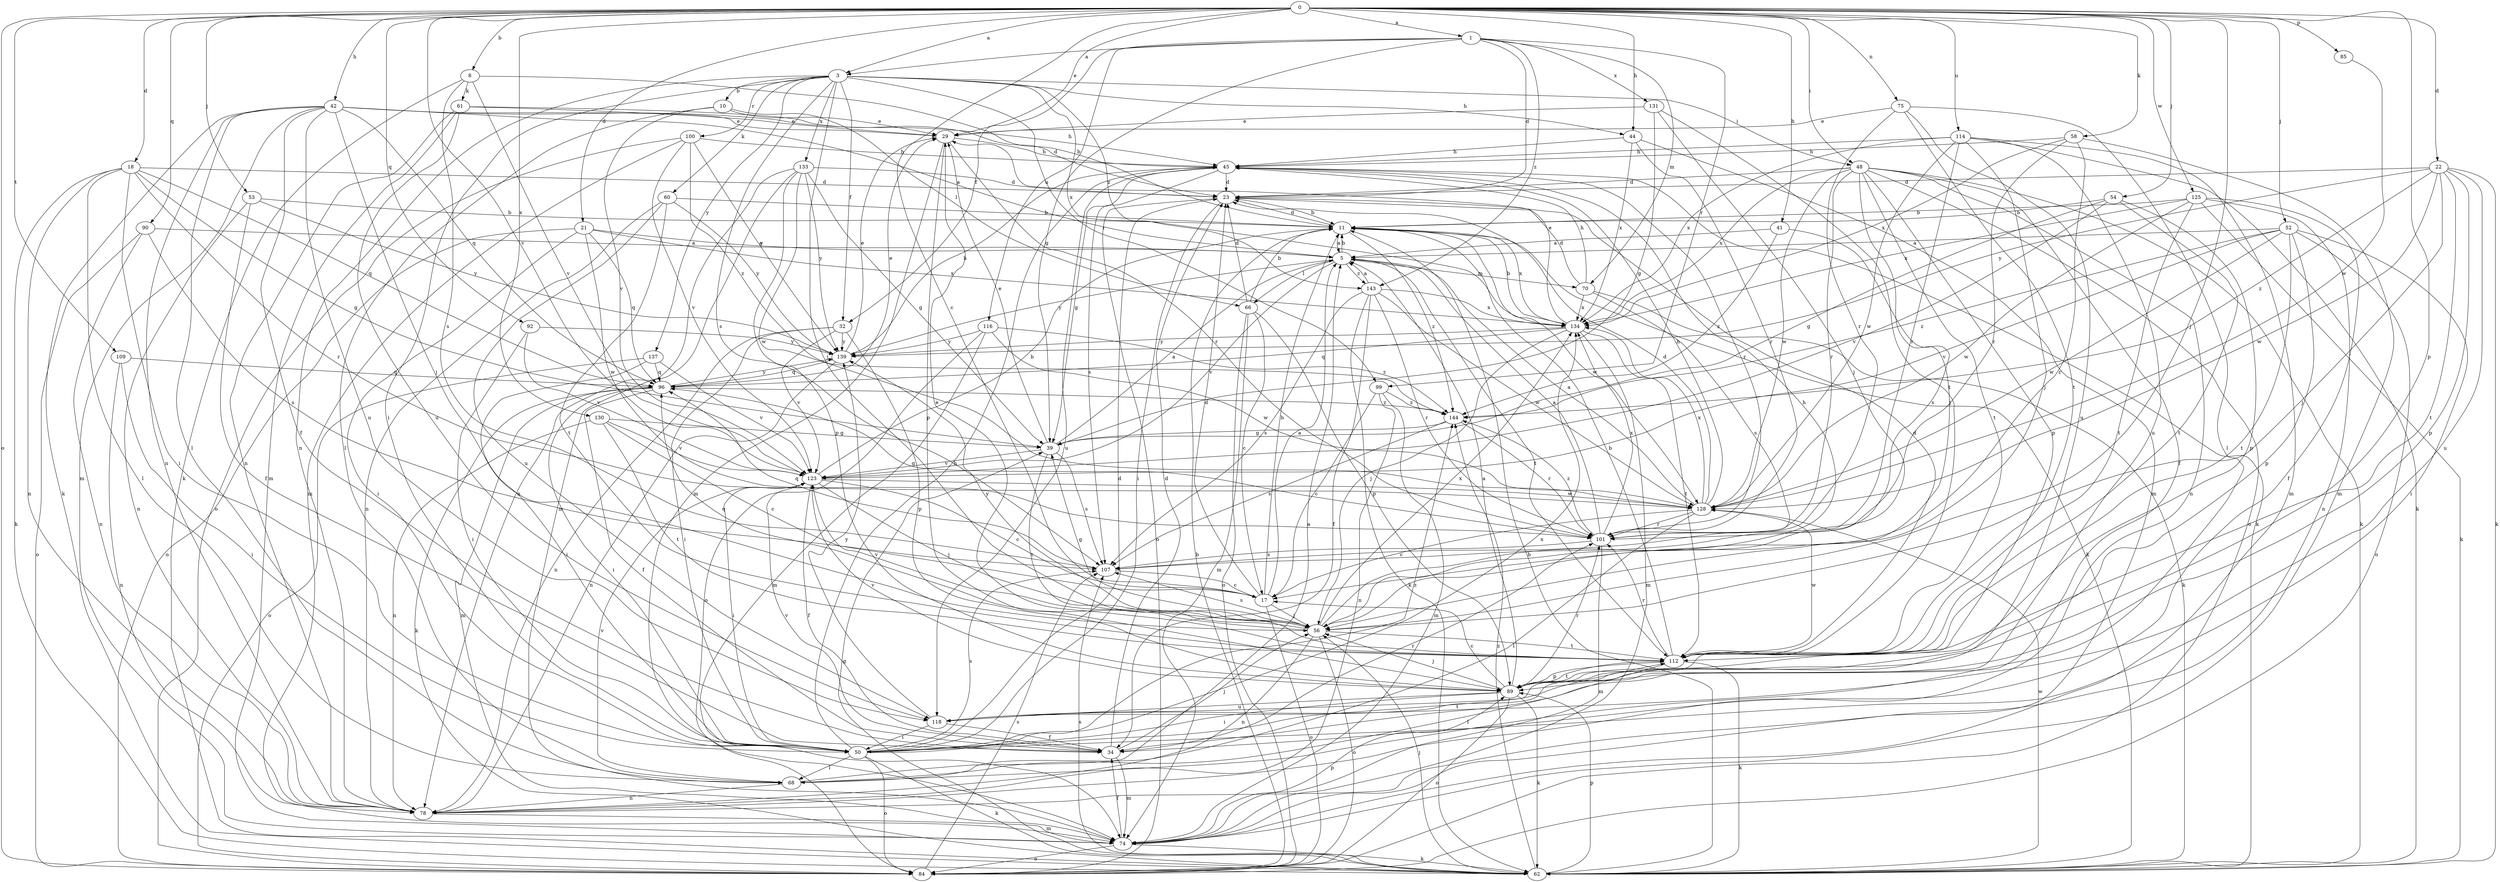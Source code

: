 strict digraph  {
0;
1;
3;
5;
8;
10;
11;
17;
18;
21;
22;
23;
29;
32;
34;
39;
41;
42;
44;
45;
48;
50;
52;
53;
54;
56;
58;
60;
61;
62;
66;
68;
70;
74;
75;
78;
84;
85;
89;
90;
92;
96;
99;
100;
101;
107;
109;
112;
114;
116;
118;
123;
125;
128;
130;
131;
133;
134;
137;
139;
143;
144;
0 -> 1  [label=a];
0 -> 3  [label=a];
0 -> 8  [label=b];
0 -> 17  [label=c];
0 -> 18  [label=d];
0 -> 21  [label=d];
0 -> 22  [label=d];
0 -> 29  [label=e];
0 -> 41  [label=h];
0 -> 42  [label=h];
0 -> 44  [label=h];
0 -> 48  [label=i];
0 -> 52  [label=j];
0 -> 53  [label=j];
0 -> 54  [label=j];
0 -> 56  [label=j];
0 -> 58  [label=k];
0 -> 75  [label=n];
0 -> 84  [label=o];
0 -> 85  [label=p];
0 -> 89  [label=p];
0 -> 90  [label=q];
0 -> 92  [label=q];
0 -> 109  [label=t];
0 -> 114  [label=u];
0 -> 123  [label=v];
0 -> 125  [label=w];
0 -> 130  [label=x];
1 -> 3  [label=a];
1 -> 23  [label=d];
1 -> 32  [label=f];
1 -> 39  [label=g];
1 -> 70  [label=m];
1 -> 99  [label=r];
1 -> 116  [label=u];
1 -> 131  [label=x];
1 -> 143  [label=z];
3 -> 10  [label=b];
3 -> 32  [label=f];
3 -> 44  [label=h];
3 -> 48  [label=i];
3 -> 50  [label=i];
3 -> 56  [label=j];
3 -> 60  [label=k];
3 -> 78  [label=n];
3 -> 99  [label=r];
3 -> 100  [label=r];
3 -> 107  [label=s];
3 -> 133  [label=x];
3 -> 134  [label=x];
3 -> 137  [label=y];
3 -> 143  [label=z];
5 -> 11  [label=b];
5 -> 66  [label=l];
5 -> 70  [label=m];
5 -> 112  [label=t];
5 -> 123  [label=v];
5 -> 139  [label=y];
5 -> 143  [label=z];
8 -> 11  [label=b];
8 -> 61  [label=k];
8 -> 62  [label=k];
8 -> 107  [label=s];
8 -> 123  [label=v];
10 -> 29  [label=e];
10 -> 66  [label=l];
10 -> 68  [label=l];
10 -> 123  [label=v];
11 -> 5  [label=a];
11 -> 23  [label=d];
11 -> 62  [label=k];
11 -> 128  [label=w];
11 -> 134  [label=x];
11 -> 144  [label=z];
17 -> 5  [label=a];
17 -> 11  [label=b];
17 -> 23  [label=d];
17 -> 56  [label=j];
17 -> 84  [label=o];
18 -> 23  [label=d];
18 -> 39  [label=g];
18 -> 50  [label=i];
18 -> 62  [label=k];
18 -> 68  [label=l];
18 -> 78  [label=n];
18 -> 96  [label=q];
18 -> 101  [label=r];
21 -> 5  [label=a];
21 -> 50  [label=i];
21 -> 84  [label=o];
21 -> 96  [label=q];
21 -> 128  [label=w];
21 -> 134  [label=x];
22 -> 23  [label=d];
22 -> 56  [label=j];
22 -> 62  [label=k];
22 -> 89  [label=p];
22 -> 112  [label=t];
22 -> 118  [label=u];
22 -> 128  [label=w];
22 -> 139  [label=y];
22 -> 144  [label=z];
23 -> 11  [label=b];
23 -> 50  [label=i];
23 -> 84  [label=o];
29 -> 45  [label=h];
29 -> 74  [label=m];
29 -> 89  [label=p];
29 -> 101  [label=r];
32 -> 50  [label=i];
32 -> 78  [label=n];
32 -> 89  [label=p];
32 -> 123  [label=v];
32 -> 139  [label=y];
34 -> 23  [label=d];
34 -> 56  [label=j];
34 -> 74  [label=m];
34 -> 101  [label=r];
34 -> 123  [label=v];
39 -> 5  [label=a];
39 -> 29  [label=e];
39 -> 107  [label=s];
39 -> 112  [label=t];
39 -> 123  [label=v];
41 -> 5  [label=a];
41 -> 107  [label=s];
41 -> 144  [label=z];
42 -> 5  [label=a];
42 -> 29  [label=e];
42 -> 34  [label=f];
42 -> 45  [label=h];
42 -> 56  [label=j];
42 -> 62  [label=k];
42 -> 68  [label=l];
42 -> 74  [label=m];
42 -> 78  [label=n];
42 -> 96  [label=q];
42 -> 118  [label=u];
44 -> 45  [label=h];
44 -> 74  [label=m];
44 -> 101  [label=r];
44 -> 134  [label=x];
45 -> 23  [label=d];
45 -> 39  [label=g];
45 -> 62  [label=k];
45 -> 101  [label=r];
45 -> 107  [label=s];
45 -> 118  [label=u];
48 -> 23  [label=d];
48 -> 34  [label=f];
48 -> 56  [label=j];
48 -> 62  [label=k];
48 -> 78  [label=n];
48 -> 84  [label=o];
48 -> 89  [label=p];
48 -> 101  [label=r];
48 -> 112  [label=t];
48 -> 128  [label=w];
48 -> 134  [label=x];
50 -> 23  [label=d];
50 -> 45  [label=h];
50 -> 62  [label=k];
50 -> 68  [label=l];
50 -> 84  [label=o];
50 -> 107  [label=s];
50 -> 112  [label=t];
50 -> 134  [label=x];
50 -> 144  [label=z];
52 -> 5  [label=a];
52 -> 50  [label=i];
52 -> 84  [label=o];
52 -> 89  [label=p];
52 -> 112  [label=t];
52 -> 123  [label=v];
52 -> 128  [label=w];
52 -> 144  [label=z];
53 -> 11  [label=b];
53 -> 34  [label=f];
53 -> 78  [label=n];
53 -> 139  [label=y];
54 -> 11  [label=b];
54 -> 39  [label=g];
54 -> 89  [label=p];
54 -> 112  [label=t];
54 -> 123  [label=v];
56 -> 39  [label=g];
56 -> 45  [label=h];
56 -> 78  [label=n];
56 -> 84  [label=o];
56 -> 96  [label=q];
56 -> 107  [label=s];
56 -> 112  [label=t];
56 -> 123  [label=v];
56 -> 134  [label=x];
56 -> 139  [label=y];
58 -> 17  [label=c];
58 -> 45  [label=h];
58 -> 74  [label=m];
58 -> 101  [label=r];
58 -> 134  [label=x];
60 -> 11  [label=b];
60 -> 78  [label=n];
60 -> 112  [label=t];
60 -> 118  [label=u];
60 -> 139  [label=y];
61 -> 23  [label=d];
61 -> 29  [label=e];
61 -> 74  [label=m];
61 -> 78  [label=n];
61 -> 118  [label=u];
62 -> 11  [label=b];
62 -> 39  [label=g];
62 -> 56  [label=j];
62 -> 89  [label=p];
62 -> 107  [label=s];
62 -> 128  [label=w];
62 -> 144  [label=z];
66 -> 11  [label=b];
66 -> 17  [label=c];
66 -> 23  [label=d];
66 -> 74  [label=m];
66 -> 84  [label=o];
66 -> 89  [label=p];
68 -> 5  [label=a];
68 -> 78  [label=n];
68 -> 123  [label=v];
70 -> 23  [label=d];
70 -> 45  [label=h];
70 -> 62  [label=k];
70 -> 107  [label=s];
70 -> 134  [label=x];
74 -> 34  [label=f];
74 -> 62  [label=k];
74 -> 84  [label=o];
74 -> 89  [label=p];
75 -> 29  [label=e];
75 -> 68  [label=l];
75 -> 101  [label=r];
75 -> 112  [label=t];
75 -> 118  [label=u];
78 -> 74  [label=m];
84 -> 11  [label=b];
84 -> 107  [label=s];
85 -> 128  [label=w];
89 -> 5  [label=a];
89 -> 17  [label=c];
89 -> 50  [label=i];
89 -> 56  [label=j];
89 -> 62  [label=k];
89 -> 84  [label=o];
89 -> 101  [label=r];
89 -> 112  [label=t];
89 -> 118  [label=u];
89 -> 123  [label=v];
90 -> 5  [label=a];
90 -> 78  [label=n];
90 -> 84  [label=o];
90 -> 107  [label=s];
92 -> 50  [label=i];
92 -> 123  [label=v];
92 -> 139  [label=y];
96 -> 29  [label=e];
96 -> 34  [label=f];
96 -> 50  [label=i];
96 -> 62  [label=k];
96 -> 74  [label=m];
96 -> 139  [label=y];
96 -> 144  [label=z];
99 -> 17  [label=c];
99 -> 74  [label=m];
99 -> 78  [label=n];
99 -> 144  [label=z];
100 -> 45  [label=h];
100 -> 74  [label=m];
100 -> 84  [label=o];
100 -> 123  [label=v];
100 -> 139  [label=y];
100 -> 144  [label=z];
101 -> 5  [label=a];
101 -> 74  [label=m];
101 -> 96  [label=q];
101 -> 107  [label=s];
101 -> 134  [label=x];
101 -> 144  [label=z];
107 -> 17  [label=c];
107 -> 96  [label=q];
109 -> 50  [label=i];
109 -> 78  [label=n];
109 -> 96  [label=q];
112 -> 11  [label=b];
112 -> 23  [label=d];
112 -> 29  [label=e];
112 -> 62  [label=k];
112 -> 68  [label=l];
112 -> 89  [label=p];
112 -> 101  [label=r];
112 -> 128  [label=w];
114 -> 45  [label=h];
114 -> 56  [label=j];
114 -> 62  [label=k];
114 -> 74  [label=m];
114 -> 101  [label=r];
114 -> 118  [label=u];
114 -> 128  [label=w];
114 -> 134  [label=x];
116 -> 74  [label=m];
116 -> 84  [label=o];
116 -> 128  [label=w];
116 -> 139  [label=y];
116 -> 144  [label=z];
118 -> 34  [label=f];
118 -> 50  [label=i];
118 -> 139  [label=y];
123 -> 11  [label=b];
123 -> 17  [label=c];
123 -> 34  [label=f];
123 -> 50  [label=i];
123 -> 56  [label=j];
123 -> 128  [label=w];
125 -> 11  [label=b];
125 -> 34  [label=f];
125 -> 62  [label=k];
125 -> 78  [label=n];
125 -> 112  [label=t];
125 -> 128  [label=w];
125 -> 134  [label=x];
128 -> 5  [label=a];
128 -> 17  [label=c];
128 -> 23  [label=d];
128 -> 45  [label=h];
128 -> 68  [label=l];
128 -> 101  [label=r];
128 -> 134  [label=x];
130 -> 17  [label=c];
130 -> 39  [label=g];
130 -> 78  [label=n];
130 -> 112  [label=t];
130 -> 123  [label=v];
131 -> 29  [label=e];
131 -> 39  [label=g];
131 -> 56  [label=j];
131 -> 112  [label=t];
133 -> 23  [label=d];
133 -> 39  [label=g];
133 -> 74  [label=m];
133 -> 78  [label=n];
133 -> 89  [label=p];
133 -> 128  [label=w];
133 -> 139  [label=y];
134 -> 11  [label=b];
134 -> 29  [label=e];
134 -> 56  [label=j];
134 -> 74  [label=m];
134 -> 96  [label=q];
134 -> 112  [label=t];
134 -> 139  [label=y];
137 -> 50  [label=i];
137 -> 84  [label=o];
137 -> 96  [label=q];
137 -> 123  [label=v];
139 -> 29  [label=e];
139 -> 45  [label=h];
139 -> 78  [label=n];
139 -> 96  [label=q];
143 -> 5  [label=a];
143 -> 34  [label=f];
143 -> 62  [label=k];
143 -> 101  [label=r];
143 -> 107  [label=s];
143 -> 128  [label=w];
143 -> 134  [label=x];
144 -> 39  [label=g];
144 -> 101  [label=r];
144 -> 107  [label=s];
}

